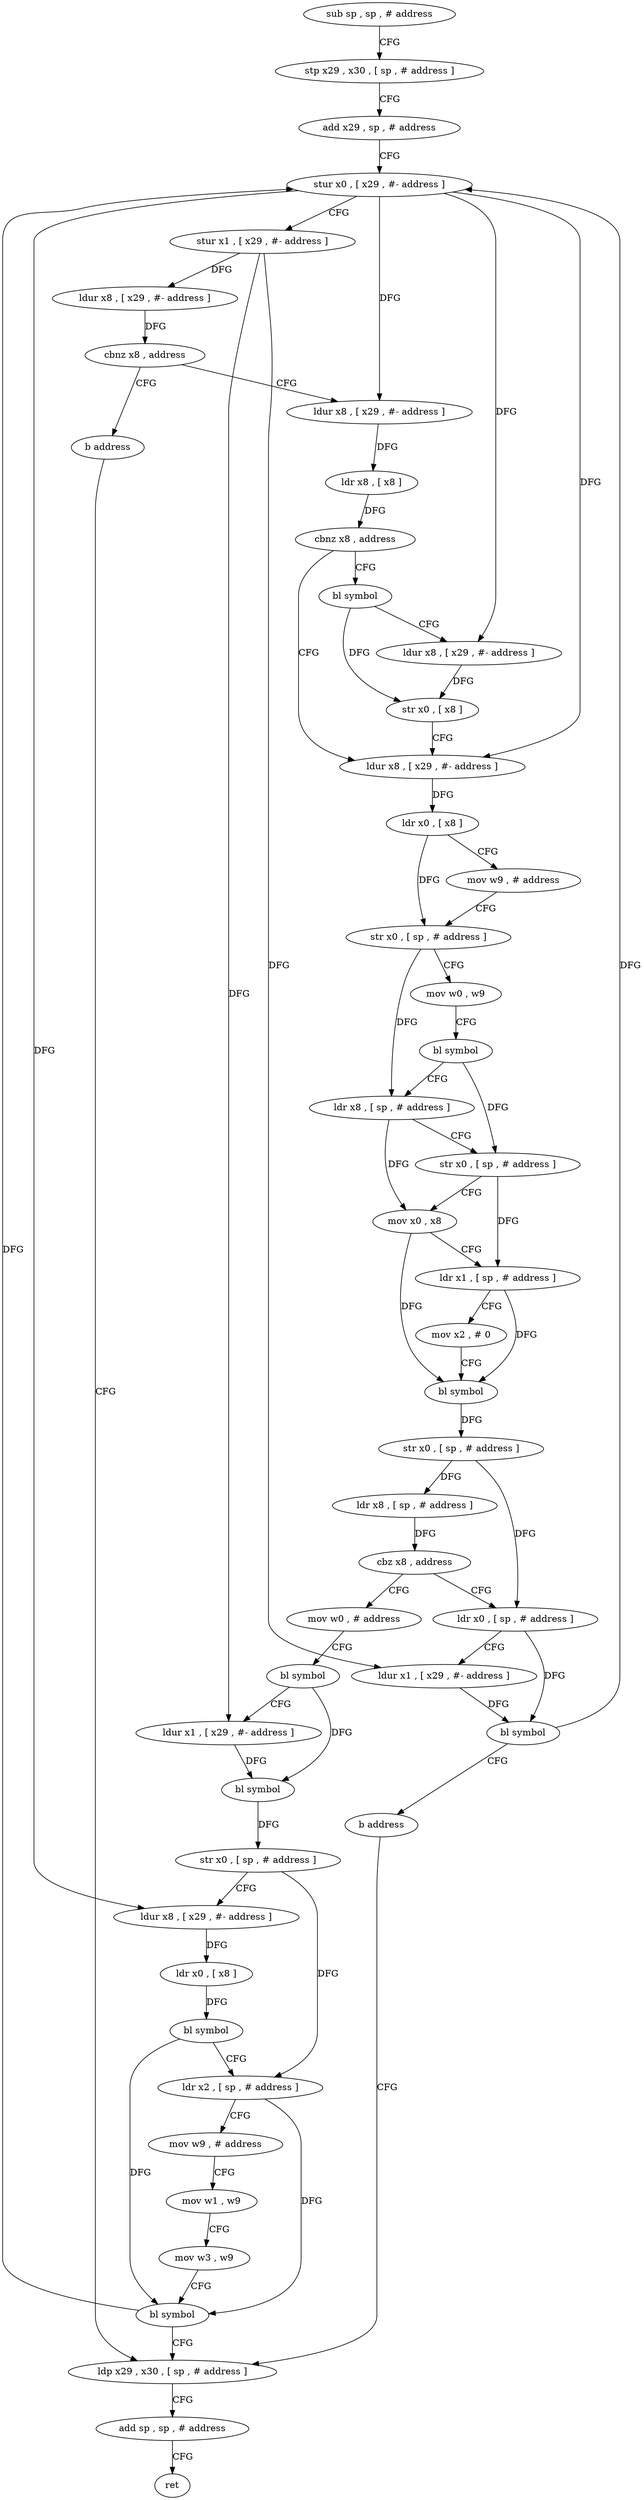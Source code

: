 digraph "func" {
"91260" [label = "sub sp , sp , # address" ]
"91264" [label = "stp x29 , x30 , [ sp , # address ]" ]
"91268" [label = "add x29 , sp , # address" ]
"91272" [label = "stur x0 , [ x29 , #- address ]" ]
"91276" [label = "stur x1 , [ x29 , #- address ]" ]
"91280" [label = "ldur x8 , [ x29 , #- address ]" ]
"91284" [label = "cbnz x8 , address" ]
"91292" [label = "ldur x8 , [ x29 , #- address ]" ]
"91288" [label = "b address" ]
"91296" [label = "ldr x8 , [ x8 ]" ]
"91300" [label = "cbnz x8 , address" ]
"91316" [label = "ldur x8 , [ x29 , #- address ]" ]
"91304" [label = "bl symbol" ]
"91444" [label = "ldp x29 , x30 , [ sp , # address ]" ]
"91320" [label = "ldr x0 , [ x8 ]" ]
"91324" [label = "mov w9 , # address" ]
"91328" [label = "str x0 , [ sp , # address ]" ]
"91332" [label = "mov w0 , w9" ]
"91336" [label = "bl symbol" ]
"91340" [label = "ldr x8 , [ sp , # address ]" ]
"91344" [label = "str x0 , [ sp , # address ]" ]
"91348" [label = "mov x0 , x8" ]
"91352" [label = "ldr x1 , [ sp , # address ]" ]
"91356" [label = "mov x2 , # 0" ]
"91360" [label = "bl symbol" ]
"91364" [label = "str x0 , [ sp , # address ]" ]
"91368" [label = "ldr x8 , [ sp , # address ]" ]
"91372" [label = "cbz x8 , address" ]
"91392" [label = "mov w0 , # address" ]
"91376" [label = "ldr x0 , [ sp , # address ]" ]
"91308" [label = "ldur x8 , [ x29 , #- address ]" ]
"91312" [label = "str x0 , [ x8 ]" ]
"91448" [label = "add sp , sp , # address" ]
"91452" [label = "ret" ]
"91396" [label = "bl symbol" ]
"91400" [label = "ldur x1 , [ x29 , #- address ]" ]
"91404" [label = "bl symbol" ]
"91408" [label = "str x0 , [ sp , # address ]" ]
"91412" [label = "ldur x8 , [ x29 , #- address ]" ]
"91416" [label = "ldr x0 , [ x8 ]" ]
"91420" [label = "bl symbol" ]
"91424" [label = "ldr x2 , [ sp , # address ]" ]
"91428" [label = "mov w9 , # address" ]
"91432" [label = "mov w1 , w9" ]
"91436" [label = "mov w3 , w9" ]
"91440" [label = "bl symbol" ]
"91380" [label = "ldur x1 , [ x29 , #- address ]" ]
"91384" [label = "bl symbol" ]
"91388" [label = "b address" ]
"91260" -> "91264" [ label = "CFG" ]
"91264" -> "91268" [ label = "CFG" ]
"91268" -> "91272" [ label = "CFG" ]
"91272" -> "91276" [ label = "CFG" ]
"91272" -> "91292" [ label = "DFG" ]
"91272" -> "91316" [ label = "DFG" ]
"91272" -> "91308" [ label = "DFG" ]
"91272" -> "91412" [ label = "DFG" ]
"91276" -> "91280" [ label = "DFG" ]
"91276" -> "91400" [ label = "DFG" ]
"91276" -> "91380" [ label = "DFG" ]
"91280" -> "91284" [ label = "DFG" ]
"91284" -> "91292" [ label = "CFG" ]
"91284" -> "91288" [ label = "CFG" ]
"91292" -> "91296" [ label = "DFG" ]
"91288" -> "91444" [ label = "CFG" ]
"91296" -> "91300" [ label = "DFG" ]
"91300" -> "91316" [ label = "CFG" ]
"91300" -> "91304" [ label = "CFG" ]
"91316" -> "91320" [ label = "DFG" ]
"91304" -> "91308" [ label = "CFG" ]
"91304" -> "91312" [ label = "DFG" ]
"91444" -> "91448" [ label = "CFG" ]
"91320" -> "91324" [ label = "CFG" ]
"91320" -> "91328" [ label = "DFG" ]
"91324" -> "91328" [ label = "CFG" ]
"91328" -> "91332" [ label = "CFG" ]
"91328" -> "91340" [ label = "DFG" ]
"91332" -> "91336" [ label = "CFG" ]
"91336" -> "91340" [ label = "CFG" ]
"91336" -> "91344" [ label = "DFG" ]
"91340" -> "91344" [ label = "CFG" ]
"91340" -> "91348" [ label = "DFG" ]
"91344" -> "91348" [ label = "CFG" ]
"91344" -> "91352" [ label = "DFG" ]
"91348" -> "91352" [ label = "CFG" ]
"91348" -> "91360" [ label = "DFG" ]
"91352" -> "91356" [ label = "CFG" ]
"91352" -> "91360" [ label = "DFG" ]
"91356" -> "91360" [ label = "CFG" ]
"91360" -> "91364" [ label = "DFG" ]
"91364" -> "91368" [ label = "DFG" ]
"91364" -> "91376" [ label = "DFG" ]
"91368" -> "91372" [ label = "DFG" ]
"91372" -> "91392" [ label = "CFG" ]
"91372" -> "91376" [ label = "CFG" ]
"91392" -> "91396" [ label = "CFG" ]
"91376" -> "91380" [ label = "CFG" ]
"91376" -> "91384" [ label = "DFG" ]
"91308" -> "91312" [ label = "DFG" ]
"91312" -> "91316" [ label = "CFG" ]
"91448" -> "91452" [ label = "CFG" ]
"91396" -> "91400" [ label = "CFG" ]
"91396" -> "91404" [ label = "DFG" ]
"91400" -> "91404" [ label = "DFG" ]
"91404" -> "91408" [ label = "DFG" ]
"91408" -> "91412" [ label = "CFG" ]
"91408" -> "91424" [ label = "DFG" ]
"91412" -> "91416" [ label = "DFG" ]
"91416" -> "91420" [ label = "DFG" ]
"91420" -> "91424" [ label = "CFG" ]
"91420" -> "91440" [ label = "DFG" ]
"91424" -> "91428" [ label = "CFG" ]
"91424" -> "91440" [ label = "DFG" ]
"91428" -> "91432" [ label = "CFG" ]
"91432" -> "91436" [ label = "CFG" ]
"91436" -> "91440" [ label = "CFG" ]
"91440" -> "91444" [ label = "CFG" ]
"91440" -> "91272" [ label = "DFG" ]
"91380" -> "91384" [ label = "DFG" ]
"91384" -> "91388" [ label = "CFG" ]
"91384" -> "91272" [ label = "DFG" ]
"91388" -> "91444" [ label = "CFG" ]
}
